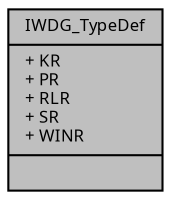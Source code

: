 digraph "IWDG_TypeDef"
{
  edge [fontname="Sans",fontsize="8",labelfontname="Sans",labelfontsize="8"];
  node [fontname="Sans",fontsize="8",shape=record];
  Node1 [label="{IWDG_TypeDef\n|+ KR\l+ PR\l+ RLR\l+ SR\l+ WINR\l|}",height=0.2,width=0.4,color="black", fillcolor="grey75", style="filled", fontcolor="black"];
}
